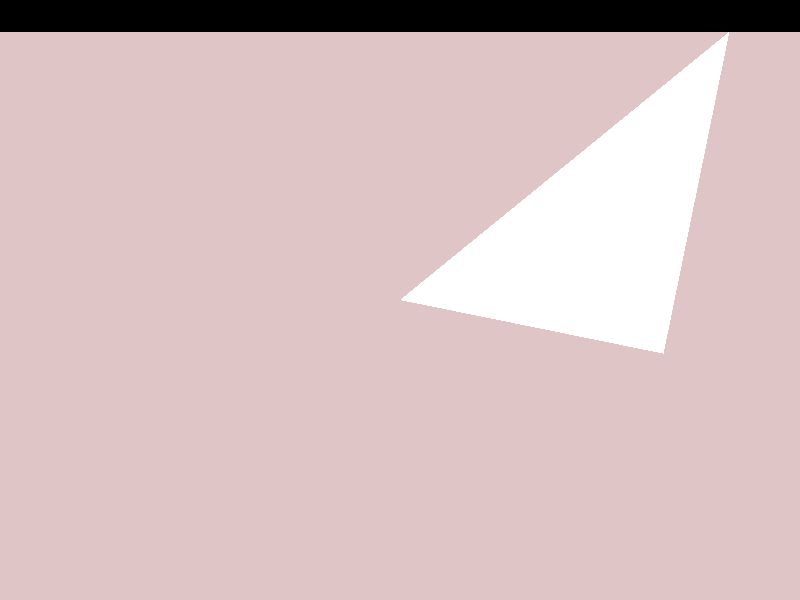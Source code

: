 #include "colors.inc"
#include "textures.inc"
camera {
location <1,1,-2>
look_at <0,0,0>
}
light_source {
<10,10,-10>
color rgb <1,1,1>
}
plane {
<0,1,0>,-1
pigment {color Pink}
}
mesh {
triangle {<0,0,0>
<1,0,0>
<1,1,0>
}
texture{ pigment{ color rgb <1,1,1> } } 
}
